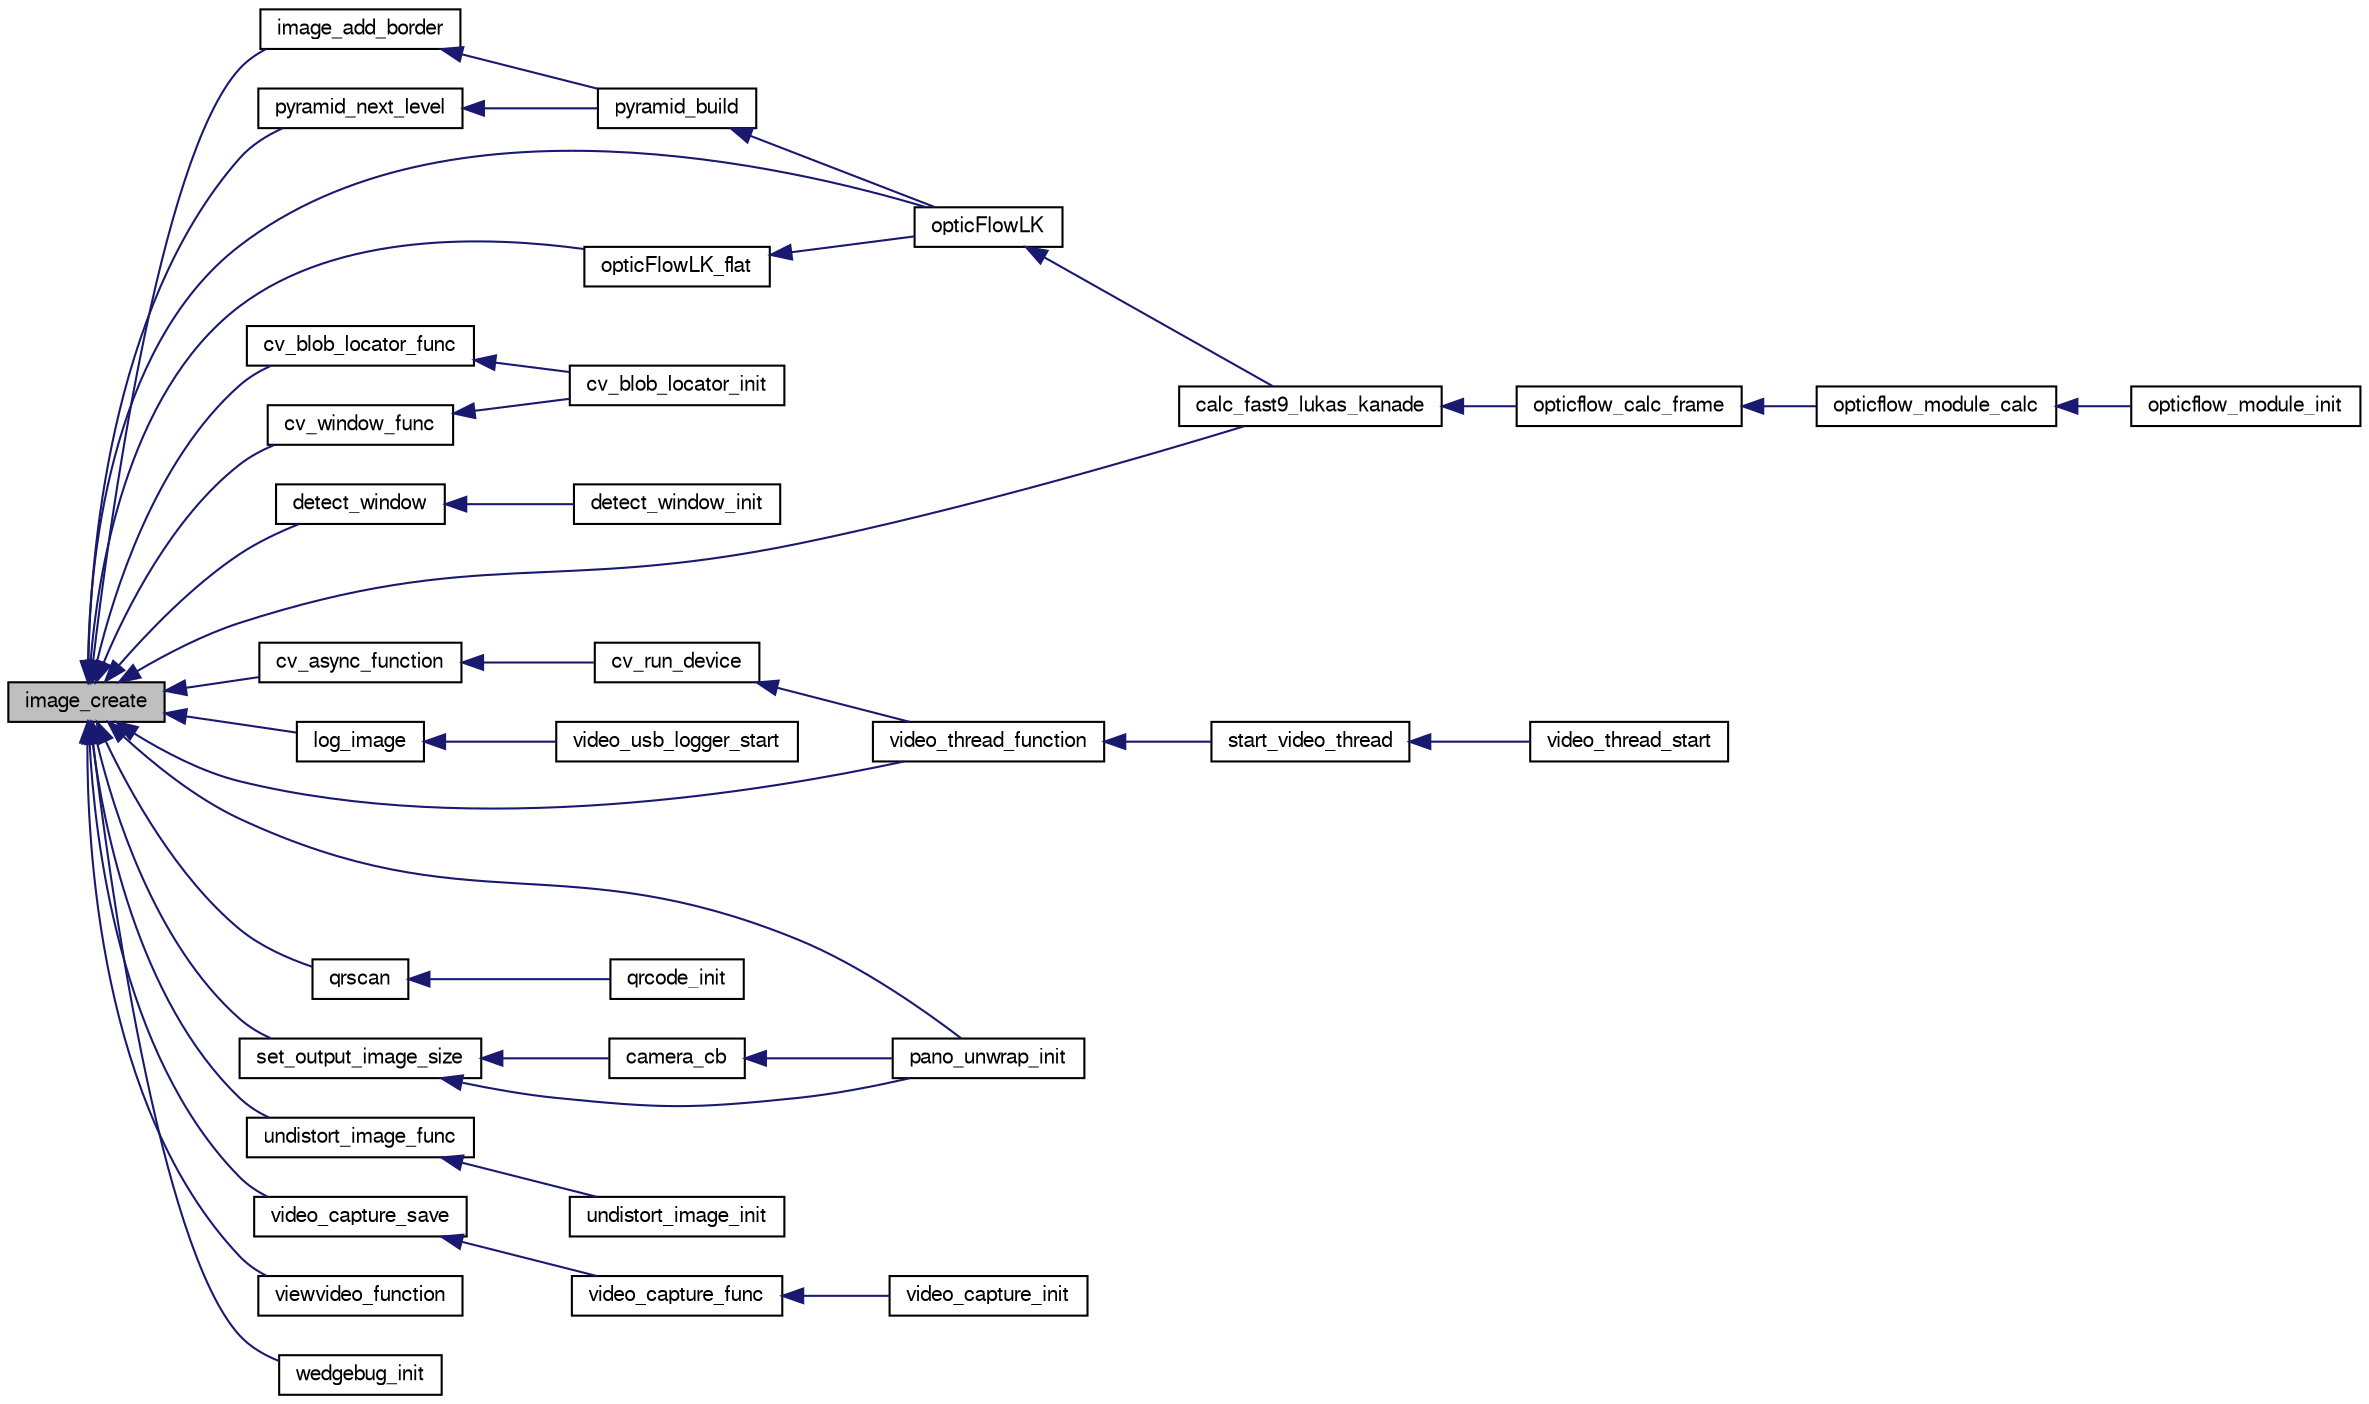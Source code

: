 digraph "image_create"
{
  edge [fontname="FreeSans",fontsize="10",labelfontname="FreeSans",labelfontsize="10"];
  node [fontname="FreeSans",fontsize="10",shape=record];
  rankdir="LR";
  Node1 [label="image_create",height=0.2,width=0.4,color="black", fillcolor="grey75", style="filled", fontcolor="black"];
  Node1 -> Node2 [dir="back",color="midnightblue",fontsize="10",style="solid",fontname="FreeSans"];
  Node2 [label="calc_fast9_lukas_kanade",height=0.2,width=0.4,color="black", fillcolor="white", style="filled",URL="$opticflow__calculator_8h.html#a3edff14cc7f95b5202ba6841a12dfed3",tooltip="Run the optical flow with fast9 and lukaskanade on a new image frame. "];
  Node2 -> Node3 [dir="back",color="midnightblue",fontsize="10",style="solid",fontname="FreeSans"];
  Node3 [label="opticflow_calc_frame",height=0.2,width=0.4,color="black", fillcolor="white", style="filled",URL="$opticflow__calculator_8h.html#a89e51af8fe5a0f534193635d181a2086",tooltip="Run the optical flow on a new image frame. "];
  Node3 -> Node4 [dir="back",color="midnightblue",fontsize="10",style="solid",fontname="FreeSans"];
  Node4 [label="opticflow_module_calc",height=0.2,width=0.4,color="black", fillcolor="white", style="filled",URL="$opticflow__module_8c.html#adb417544fc559b45532524416ce59953",tooltip="The main optical flow calculation thread. "];
  Node4 -> Node5 [dir="back",color="midnightblue",fontsize="10",style="solid",fontname="FreeSans"];
  Node5 [label="opticflow_module_init",height=0.2,width=0.4,color="black", fillcolor="white", style="filled",URL="$opticflow__module_8h.html#a6026660ee86fbb1f72bada581386e6d9",tooltip="Initialize the optical flow module for the bottom camera. "];
  Node1 -> Node6 [dir="back",color="midnightblue",fontsize="10",style="solid",fontname="FreeSans"];
  Node6 [label="cv_async_function",height=0.2,width=0.4,color="black", fillcolor="white", style="filled",URL="$cv_8c.html#abcef27aac4d31a36682981e347cd6f3a"];
  Node6 -> Node7 [dir="back",color="midnightblue",fontsize="10",style="solid",fontname="FreeSans"];
  Node7 [label="cv_run_device",height=0.2,width=0.4,color="black", fillcolor="white", style="filled",URL="$cv_8h.html#a600c1d8570ebc9340cee21772e84f022"];
  Node7 -> Node8 [dir="back",color="midnightblue",fontsize="10",style="solid",fontname="FreeSans"];
  Node8 [label="video_thread_function",height=0.2,width=0.4,color="black", fillcolor="white", style="filled",URL="$video__thread_8c.html#a99fd8c1413b858abf320b9adb453ed75",tooltip="Handles all the video streaming and saving of the image shots This is a separate thread, so it needs to be thread safe! "];
  Node8 -> Node9 [dir="back",color="midnightblue",fontsize="10",style="solid",fontname="FreeSans"];
  Node9 [label="start_video_thread",height=0.2,width=0.4,color="black", fillcolor="white", style="filled",URL="$video__thread_8c.html#ab813e16de6bb4fcba1ac803cd51e722d"];
  Node9 -> Node10 [dir="back",color="midnightblue",fontsize="10",style="solid",fontname="FreeSans"];
  Node10 [label="video_thread_start",height=0.2,width=0.4,color="black", fillcolor="white", style="filled",URL="$video__thread_8h.html#ae99893bfbc5f28c15432c06aee1e736f",tooltip="Starts the streaming of a all cameras. "];
  Node1 -> Node11 [dir="back",color="midnightblue",fontsize="10",style="solid",fontname="FreeSans"];
  Node11 [label="cv_blob_locator_func",height=0.2,width=0.4,color="black", fillcolor="white", style="filled",URL="$cv__blob__locator_8c.html#a922c40d2a25e1519548f0d62094d13e0"];
  Node11 -> Node12 [dir="back",color="midnightblue",fontsize="10",style="solid",fontname="FreeSans"];
  Node12 [label="cv_blob_locator_init",height=0.2,width=0.4,color="black", fillcolor="white", style="filled",URL="$cv__blob__locator_8h.html#a03040f93fee504200fd409c45f488e4d"];
  Node1 -> Node13 [dir="back",color="midnightblue",fontsize="10",style="solid",fontname="FreeSans"];
  Node13 [label="cv_window_func",height=0.2,width=0.4,color="black", fillcolor="white", style="filled",URL="$cv__blob__locator_8c.html#a8a8fe89100e06413aa2d6ac8fe864904"];
  Node13 -> Node12 [dir="back",color="midnightblue",fontsize="10",style="solid",fontname="FreeSans"];
  Node1 -> Node14 [dir="back",color="midnightblue",fontsize="10",style="solid",fontname="FreeSans"];
  Node14 [label="detect_window",height=0.2,width=0.4,color="black", fillcolor="white", style="filled",URL="$detect__window_8h.html#a5f18f9a50ab020e641435c1c5d1c1833"];
  Node14 -> Node15 [dir="back",color="midnightblue",fontsize="10",style="solid",fontname="FreeSans"];
  Node15 [label="detect_window_init",height=0.2,width=0.4,color="black", fillcolor="white", style="filled",URL="$detect__window_8h.html#acd7643219a35e96f1dbd1a28a2c2237e"];
  Node1 -> Node16 [dir="back",color="midnightblue",fontsize="10",style="solid",fontname="FreeSans"];
  Node16 [label="image_add_border",height=0.2,width=0.4,color="black", fillcolor="white", style="filled",URL="$image_8h.html#af8fc6003afdb4b14bd2f8112491f2dc4",tooltip="This function adds padding to input image by mirroring the edge image elements. "];
  Node16 -> Node17 [dir="back",color="midnightblue",fontsize="10",style="solid",fontname="FreeSans"];
  Node17 [label="pyramid_build",height=0.2,width=0.4,color="black", fillcolor="white", style="filled",URL="$image_8h.html#a6656ee75c4f8c05dbebbab3fae1b332a",tooltip="This function populates given array of image_t structs with wanted number of padded pyramids based on..."];
  Node17 -> Node18 [dir="back",color="midnightblue",fontsize="10",style="solid",fontname="FreeSans"];
  Node18 [label="opticFlowLK",height=0.2,width=0.4,color="black", fillcolor="white", style="filled",URL="$lucas__kanade_8h.html#a6a8349de0d6e2015151312034c07ed0d"];
  Node18 -> Node2 [dir="back",color="midnightblue",fontsize="10",style="solid",fontname="FreeSans"];
  Node1 -> Node19 [dir="back",color="midnightblue",fontsize="10",style="solid",fontname="FreeSans"];
  Node19 [label="log_image",height=0.2,width=0.4,color="black", fillcolor="white", style="filled",URL="$video__usb__logger_8c.html#a8dfbc751f11f51fb2020f0b6c3409510"];
  Node19 -> Node20 [dir="back",color="midnightblue",fontsize="10",style="solid",fontname="FreeSans"];
  Node20 [label="video_usb_logger_start",height=0.2,width=0.4,color="black", fillcolor="white", style="filled",URL="$video__usb__logger_8h.html#a371634939fbb925daf5f698a8f9fad1f",tooltip="Start the file logger and open a new file. "];
  Node1 -> Node18 [dir="back",color="midnightblue",fontsize="10",style="solid",fontname="FreeSans"];
  Node1 -> Node21 [dir="back",color="midnightblue",fontsize="10",style="solid",fontname="FreeSans"];
  Node21 [label="opticFlowLK_flat",height=0.2,width=0.4,color="black", fillcolor="white", style="filled",URL="$lucas__kanade_8h.html#aec51a5433258fa6d3608ae6a76531945",tooltip="Compute the optical flow of several points using the Lucas-Kanade algorithm by Yves Bouguet The initi..."];
  Node21 -> Node18 [dir="back",color="midnightblue",fontsize="10",style="solid",fontname="FreeSans"];
  Node1 -> Node22 [dir="back",color="midnightblue",fontsize="10",style="solid",fontname="FreeSans"];
  Node22 [label="pano_unwrap_init",height=0.2,width=0.4,color="black", fillcolor="white", style="filled",URL="$pano__unwrap_8h.html#a03d0332c435b1307c5961073eaa4ff63"];
  Node1 -> Node23 [dir="back",color="midnightblue",fontsize="10",style="solid",fontname="FreeSans"];
  Node23 [label="pyramid_next_level",height=0.2,width=0.4,color="black", fillcolor="white", style="filled",URL="$image_8h.html#a038faec3786d8baa2e38c7672129e276",tooltip="This function takes previous padded pyramid level and outputs next level of pyramid without padding..."];
  Node23 -> Node17 [dir="back",color="midnightblue",fontsize="10",style="solid",fontname="FreeSans"];
  Node1 -> Node24 [dir="back",color="midnightblue",fontsize="10",style="solid",fontname="FreeSans"];
  Node24 [label="qrscan",height=0.2,width=0.4,color="black", fillcolor="white", style="filled",URL="$qr__code_8h.html#a2cfda631dcae29854dd726ee02d1ade0"];
  Node24 -> Node25 [dir="back",color="midnightblue",fontsize="10",style="solid",fontname="FreeSans"];
  Node25 [label="qrcode_init",height=0.2,width=0.4,color="black", fillcolor="white", style="filled",URL="$qr__code_8h.html#ac2cd906083090c455a8cf7bb2b491dee"];
  Node1 -> Node26 [dir="back",color="midnightblue",fontsize="10",style="solid",fontname="FreeSans"];
  Node26 [label="set_output_image_size",height=0.2,width=0.4,color="black", fillcolor="white", style="filled",URL="$pano__unwrap_8c.html#a30fd9eed01039f2c0f6375c224a051d2"];
  Node26 -> Node27 [dir="back",color="midnightblue",fontsize="10",style="solid",fontname="FreeSans"];
  Node27 [label="camera_cb",height=0.2,width=0.4,color="black", fillcolor="white", style="filled",URL="$pano__unwrap_8c.html#a710b27b04793f5a2412ab67f7eb0bb54"];
  Node27 -> Node22 [dir="back",color="midnightblue",fontsize="10",style="solid",fontname="FreeSans"];
  Node26 -> Node22 [dir="back",color="midnightblue",fontsize="10",style="solid",fontname="FreeSans"];
  Node1 -> Node28 [dir="back",color="midnightblue",fontsize="10",style="solid",fontname="FreeSans"];
  Node28 [label="undistort_image_func",height=0.2,width=0.4,color="black", fillcolor="white", style="filled",URL="$undistort__image_8c.html#a2cd16878ee59ab414a6efac1f717f060"];
  Node28 -> Node29 [dir="back",color="midnightblue",fontsize="10",style="solid",fontname="FreeSans"];
  Node29 [label="undistort_image_init",height=0.2,width=0.4,color="black", fillcolor="white", style="filled",URL="$undistort__image_8h.html#a2fe19ff135bf0c4edca40d4f630b973f"];
  Node1 -> Node30 [dir="back",color="midnightblue",fontsize="10",style="solid",fontname="FreeSans"];
  Node30 [label="video_capture_save",height=0.2,width=0.4,color="black", fillcolor="white", style="filled",URL="$video__capture_8c.html#a827eff900b2ec2115c0098701f7a2706"];
  Node30 -> Node31 [dir="back",color="midnightblue",fontsize="10",style="solid",fontname="FreeSans"];
  Node31 [label="video_capture_func",height=0.2,width=0.4,color="black", fillcolor="white", style="filled",URL="$video__capture_8c.html#a3e437d208a036f18893d795ea51bad16"];
  Node31 -> Node32 [dir="back",color="midnightblue",fontsize="10",style="solid",fontname="FreeSans"];
  Node32 [label="video_capture_init",height=0.2,width=0.4,color="black", fillcolor="white", style="filled",URL="$video__capture_8h.html#afd5936d0a4d5e8abd118dfac97638829"];
  Node1 -> Node8 [dir="back",color="midnightblue",fontsize="10",style="solid",fontname="FreeSans"];
  Node1 -> Node33 [dir="back",color="midnightblue",fontsize="10",style="solid",fontname="FreeSans"];
  Node33 [label="viewvideo_function",height=0.2,width=0.4,color="black", fillcolor="white", style="filled",URL="$viewvideo_8c.html#a4796c0ca6ba23a9dd0172784d2e94d59",tooltip="Handles all the video streaming and saving of the image shots This is a separate thread, so it needs to be thread safe! "];
  Node1 -> Node34 [dir="back",color="midnightblue",fontsize="10",style="solid",fontname="FreeSans"];
  Node34 [label="wedgebug_init",height=0.2,width=0.4,color="black", fillcolor="white", style="filled",URL="$wedgebug_8h.html#aa5dd4cdf2fa1c2edd243c2e1f6cdf95c"];
}
